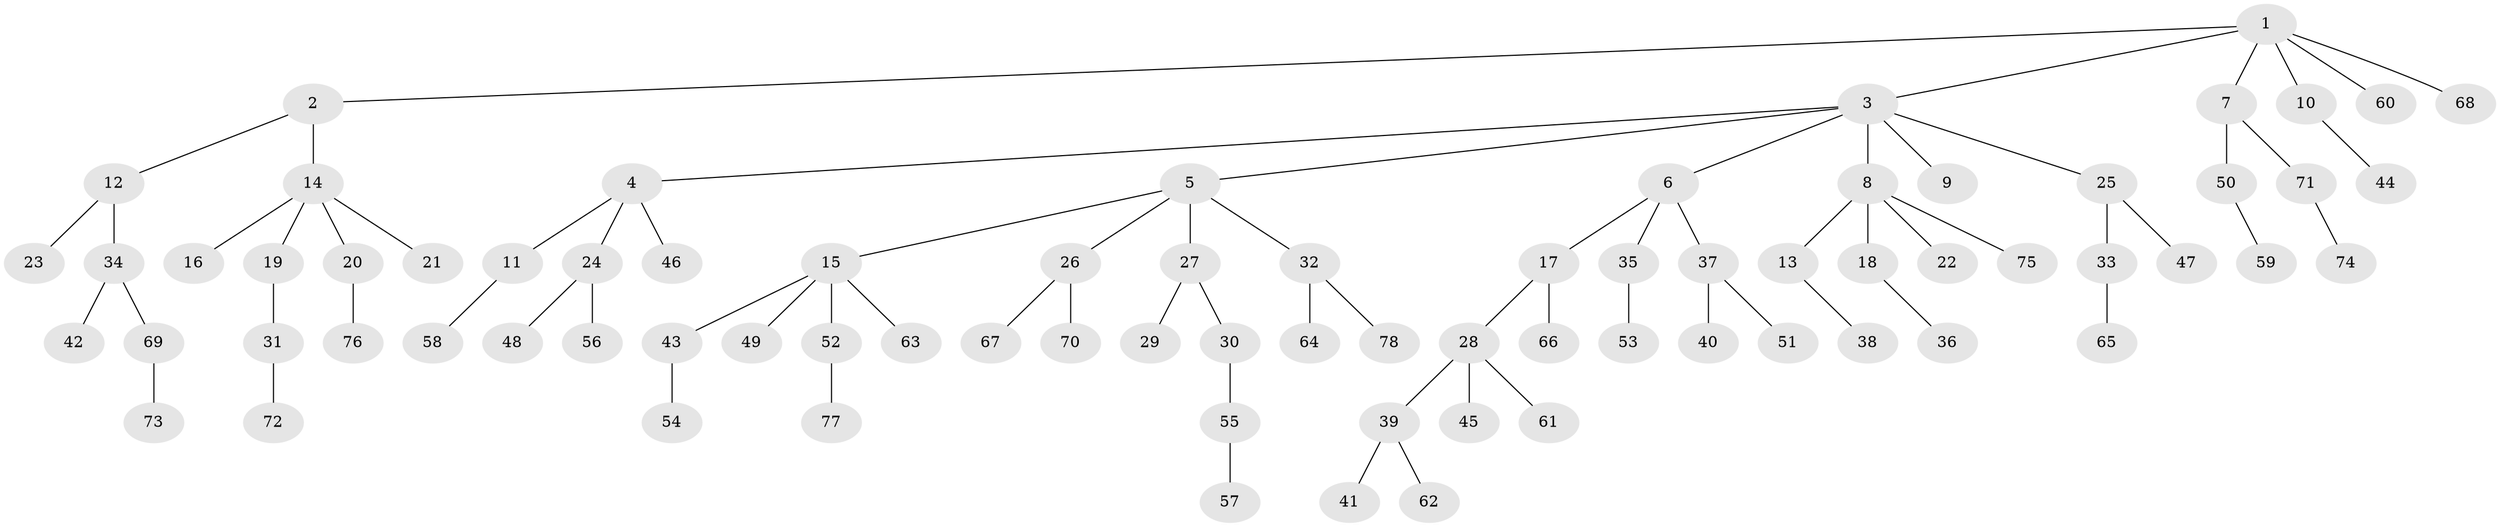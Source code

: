 // Generated by graph-tools (version 1.1) at 2025/53/03/09/25 04:53:17]
// undirected, 78 vertices, 77 edges
graph export_dot {
graph [start="1"]
  node [color=gray90,style=filled];
  1;
  2;
  3;
  4;
  5;
  6;
  7;
  8;
  9;
  10;
  11;
  12;
  13;
  14;
  15;
  16;
  17;
  18;
  19;
  20;
  21;
  22;
  23;
  24;
  25;
  26;
  27;
  28;
  29;
  30;
  31;
  32;
  33;
  34;
  35;
  36;
  37;
  38;
  39;
  40;
  41;
  42;
  43;
  44;
  45;
  46;
  47;
  48;
  49;
  50;
  51;
  52;
  53;
  54;
  55;
  56;
  57;
  58;
  59;
  60;
  61;
  62;
  63;
  64;
  65;
  66;
  67;
  68;
  69;
  70;
  71;
  72;
  73;
  74;
  75;
  76;
  77;
  78;
  1 -- 2;
  1 -- 3;
  1 -- 7;
  1 -- 10;
  1 -- 60;
  1 -- 68;
  2 -- 12;
  2 -- 14;
  3 -- 4;
  3 -- 5;
  3 -- 6;
  3 -- 8;
  3 -- 9;
  3 -- 25;
  4 -- 11;
  4 -- 24;
  4 -- 46;
  5 -- 15;
  5 -- 26;
  5 -- 27;
  5 -- 32;
  6 -- 17;
  6 -- 35;
  6 -- 37;
  7 -- 50;
  7 -- 71;
  8 -- 13;
  8 -- 18;
  8 -- 22;
  8 -- 75;
  10 -- 44;
  11 -- 58;
  12 -- 23;
  12 -- 34;
  13 -- 38;
  14 -- 16;
  14 -- 19;
  14 -- 20;
  14 -- 21;
  15 -- 43;
  15 -- 49;
  15 -- 52;
  15 -- 63;
  17 -- 28;
  17 -- 66;
  18 -- 36;
  19 -- 31;
  20 -- 76;
  24 -- 48;
  24 -- 56;
  25 -- 33;
  25 -- 47;
  26 -- 67;
  26 -- 70;
  27 -- 29;
  27 -- 30;
  28 -- 39;
  28 -- 45;
  28 -- 61;
  30 -- 55;
  31 -- 72;
  32 -- 64;
  32 -- 78;
  33 -- 65;
  34 -- 42;
  34 -- 69;
  35 -- 53;
  37 -- 40;
  37 -- 51;
  39 -- 41;
  39 -- 62;
  43 -- 54;
  50 -- 59;
  52 -- 77;
  55 -- 57;
  69 -- 73;
  71 -- 74;
}
